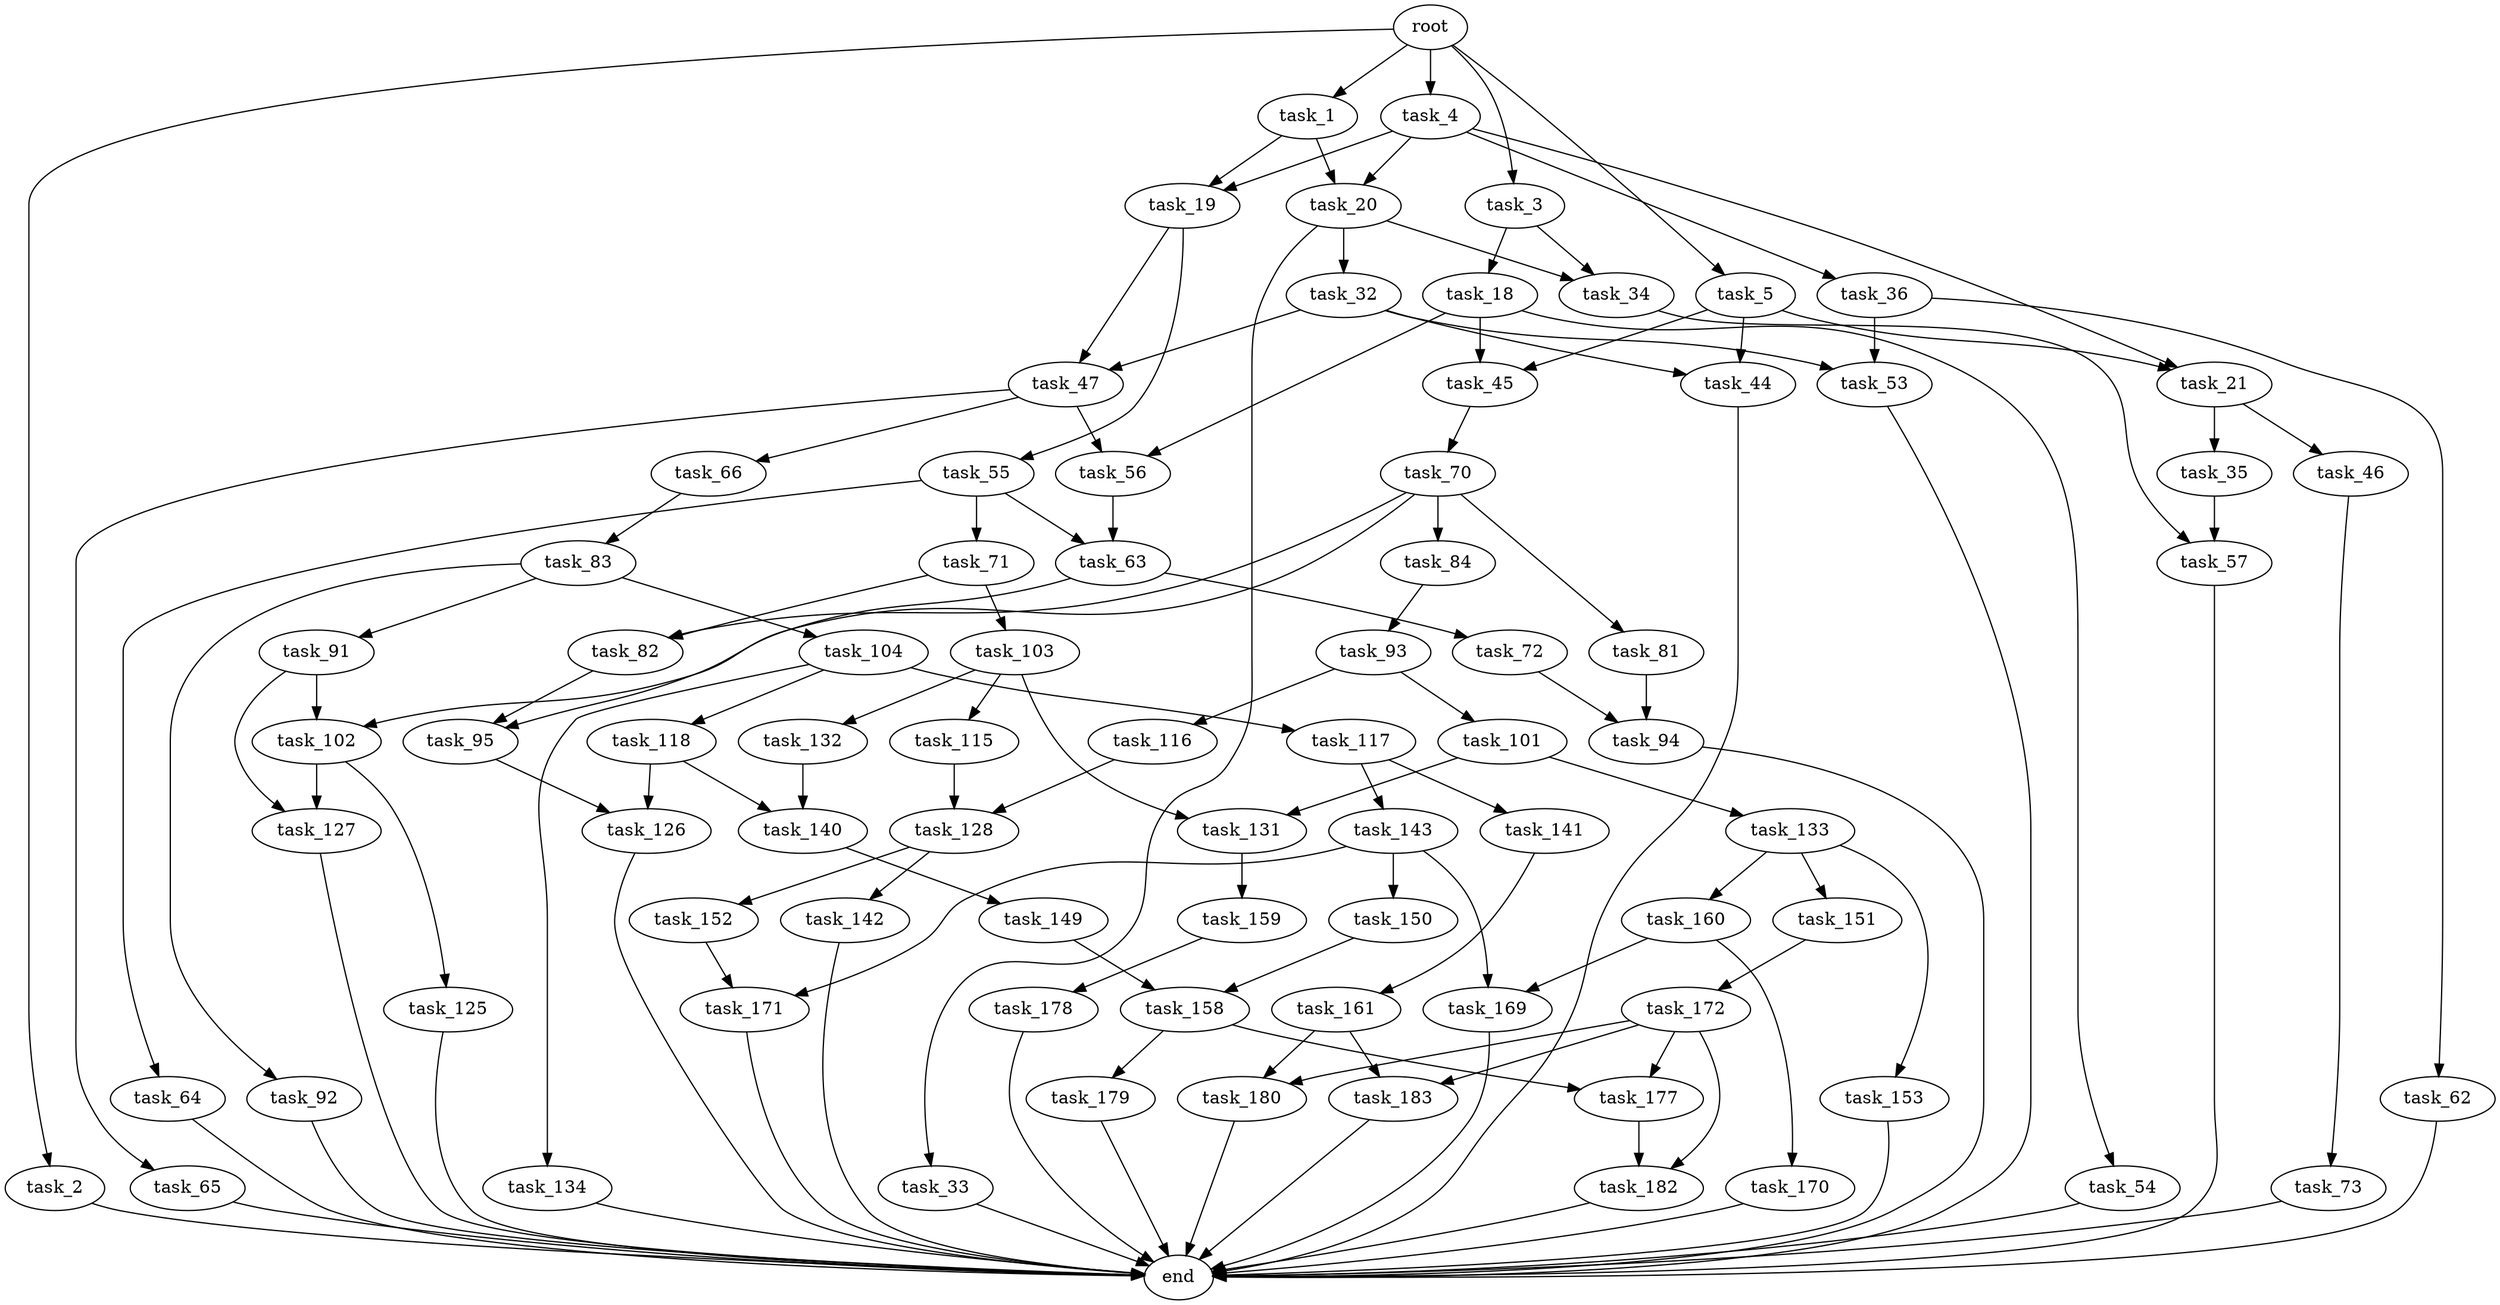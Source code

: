digraph G {
  root [size="0.000000"];
  task_1 [size="1073741824000.000000"];
  task_2 [size="2900435843.000000"];
  task_3 [size="20602878468.000000"];
  task_4 [size="1271549649979.000000"];
  task_5 [size="1655475611.000000"];
  task_18 [size="12603164128.000000"];
  task_19 [size="3882688184.000000"];
  task_20 [size="15150534460.000000"];
  task_21 [size="134217728000.000000"];
  task_32 [size="43326733183.000000"];
  task_33 [size="32522028516.000000"];
  task_34 [size="159853959586.000000"];
  task_35 [size="231928233984.000000"];
  task_36 [size="20682618595.000000"];
  task_44 [size="29249076839.000000"];
  task_45 [size="68719476736.000000"];
  task_46 [size="301654791835.000000"];
  task_47 [size="8589934592.000000"];
  task_53 [size="435334410164.000000"];
  task_54 [size="8589934592.000000"];
  task_55 [size="39056160496.000000"];
  task_56 [size="782757789696.000000"];
  task_57 [size="26382144252.000000"];
  task_62 [size="251438282200.000000"];
  task_63 [size="231928233984.000000"];
  task_64 [size="28991029248.000000"];
  task_65 [size="29042501014.000000"];
  task_66 [size="49262547497.000000"];
  task_70 [size="2043969247.000000"];
  task_71 [size="138863788262.000000"];
  task_72 [size="1073741824000.000000"];
  task_73 [size="95632437313.000000"];
  task_81 [size="312824380057.000000"];
  task_82 [size="718970537.000000"];
  task_83 [size="549755813888.000000"];
  task_84 [size="19327684456.000000"];
  task_91 [size="231928233984.000000"];
  task_92 [size="3207724979.000000"];
  task_93 [size="37386569058.000000"];
  task_94 [size="19681246768.000000"];
  task_95 [size="46907124191.000000"];
  task_101 [size="8988958891.000000"];
  task_102 [size="298205810351.000000"];
  task_103 [size="782757789696.000000"];
  task_104 [size="134217728000.000000"];
  task_115 [size="19305103000.000000"];
  task_116 [size="12039792983.000000"];
  task_117 [size="231928233984.000000"];
  task_118 [size="5850865810.000000"];
  task_125 [size="231928233984.000000"];
  task_126 [size="549755813888.000000"];
  task_127 [size="115813706104.000000"];
  task_128 [size="21822897701.000000"];
  task_131 [size="28991029248.000000"];
  task_132 [size="1073741824000.000000"];
  task_133 [size="1185878705.000000"];
  task_134 [size="8589934592.000000"];
  task_140 [size="815956642436.000000"];
  task_141 [size="360114649682.000000"];
  task_142 [size="891072196860.000000"];
  task_143 [size="20129061137.000000"];
  task_149 [size="123349880688.000000"];
  task_150 [size="659507580903.000000"];
  task_151 [size="368293445632.000000"];
  task_152 [size="30780220581.000000"];
  task_153 [size="1931289293.000000"];
  task_158 [size="782757789696.000000"];
  task_159 [size="7185974074.000000"];
  task_160 [size="9500093510.000000"];
  task_161 [size="59230901711.000000"];
  task_169 [size="1246897778.000000"];
  task_170 [size="4333489566.000000"];
  task_171 [size="368293445632.000000"];
  task_172 [size="2063819016.000000"];
  task_177 [size="251971323915.000000"];
  task_178 [size="8589934592.000000"];
  task_179 [size="28991029248.000000"];
  task_180 [size="9292529158.000000"];
  task_182 [size="905334400.000000"];
  task_183 [size="43084343503.000000"];
  end [size="0.000000"];

  root -> task_1 [size="1.000000"];
  root -> task_2 [size="1.000000"];
  root -> task_3 [size="1.000000"];
  root -> task_4 [size="1.000000"];
  root -> task_5 [size="1.000000"];
  task_1 -> task_19 [size="838860800.000000"];
  task_1 -> task_20 [size="838860800.000000"];
  task_2 -> end [size="1.000000"];
  task_3 -> task_18 [size="536870912.000000"];
  task_3 -> task_34 [size="536870912.000000"];
  task_4 -> task_19 [size="838860800.000000"];
  task_4 -> task_20 [size="838860800.000000"];
  task_4 -> task_21 [size="838860800.000000"];
  task_4 -> task_36 [size="838860800.000000"];
  task_5 -> task_21 [size="134217728.000000"];
  task_5 -> task_44 [size="134217728.000000"];
  task_5 -> task_45 [size="134217728.000000"];
  task_18 -> task_45 [size="209715200.000000"];
  task_18 -> task_54 [size="209715200.000000"];
  task_18 -> task_56 [size="209715200.000000"];
  task_19 -> task_47 [size="301989888.000000"];
  task_19 -> task_55 [size="301989888.000000"];
  task_20 -> task_32 [size="536870912.000000"];
  task_20 -> task_33 [size="536870912.000000"];
  task_20 -> task_34 [size="536870912.000000"];
  task_21 -> task_35 [size="209715200.000000"];
  task_21 -> task_46 [size="209715200.000000"];
  task_32 -> task_44 [size="33554432.000000"];
  task_32 -> task_47 [size="33554432.000000"];
  task_32 -> task_53 [size="33554432.000000"];
  task_33 -> end [size="1.000000"];
  task_34 -> task_57 [size="411041792.000000"];
  task_35 -> task_57 [size="301989888.000000"];
  task_36 -> task_53 [size="536870912.000000"];
  task_36 -> task_62 [size="536870912.000000"];
  task_44 -> end [size="1.000000"];
  task_45 -> task_70 [size="134217728.000000"];
  task_46 -> task_73 [size="209715200.000000"];
  task_47 -> task_56 [size="33554432.000000"];
  task_47 -> task_65 [size="33554432.000000"];
  task_47 -> task_66 [size="33554432.000000"];
  task_53 -> end [size="1.000000"];
  task_54 -> end [size="1.000000"];
  task_55 -> task_63 [size="33554432.000000"];
  task_55 -> task_64 [size="33554432.000000"];
  task_55 -> task_71 [size="33554432.000000"];
  task_56 -> task_63 [size="679477248.000000"];
  task_57 -> end [size="1.000000"];
  task_62 -> end [size="1.000000"];
  task_63 -> task_72 [size="301989888.000000"];
  task_63 -> task_95 [size="301989888.000000"];
  task_64 -> end [size="1.000000"];
  task_65 -> end [size="1.000000"];
  task_66 -> task_83 [size="134217728.000000"];
  task_70 -> task_81 [size="33554432.000000"];
  task_70 -> task_82 [size="33554432.000000"];
  task_70 -> task_84 [size="33554432.000000"];
  task_70 -> task_102 [size="33554432.000000"];
  task_71 -> task_82 [size="134217728.000000"];
  task_71 -> task_103 [size="134217728.000000"];
  task_72 -> task_94 [size="838860800.000000"];
  task_73 -> end [size="1.000000"];
  task_81 -> task_94 [size="301989888.000000"];
  task_82 -> task_95 [size="33554432.000000"];
  task_83 -> task_91 [size="536870912.000000"];
  task_83 -> task_92 [size="536870912.000000"];
  task_83 -> task_104 [size="536870912.000000"];
  task_84 -> task_93 [size="536870912.000000"];
  task_91 -> task_102 [size="301989888.000000"];
  task_91 -> task_127 [size="301989888.000000"];
  task_92 -> end [size="1.000000"];
  task_93 -> task_101 [size="33554432.000000"];
  task_93 -> task_116 [size="33554432.000000"];
  task_94 -> end [size="1.000000"];
  task_95 -> task_126 [size="838860800.000000"];
  task_101 -> task_131 [size="301989888.000000"];
  task_101 -> task_133 [size="301989888.000000"];
  task_102 -> task_125 [size="679477248.000000"];
  task_102 -> task_127 [size="679477248.000000"];
  task_103 -> task_115 [size="679477248.000000"];
  task_103 -> task_131 [size="679477248.000000"];
  task_103 -> task_132 [size="679477248.000000"];
  task_104 -> task_117 [size="209715200.000000"];
  task_104 -> task_118 [size="209715200.000000"];
  task_104 -> task_134 [size="209715200.000000"];
  task_115 -> task_128 [size="679477248.000000"];
  task_116 -> task_128 [size="301989888.000000"];
  task_117 -> task_141 [size="301989888.000000"];
  task_117 -> task_143 [size="301989888.000000"];
  task_118 -> task_126 [size="536870912.000000"];
  task_118 -> task_140 [size="536870912.000000"];
  task_125 -> end [size="1.000000"];
  task_126 -> end [size="1.000000"];
  task_127 -> end [size="1.000000"];
  task_128 -> task_142 [size="75497472.000000"];
  task_128 -> task_152 [size="75497472.000000"];
  task_131 -> task_159 [size="75497472.000000"];
  task_132 -> task_140 [size="838860800.000000"];
  task_133 -> task_151 [size="75497472.000000"];
  task_133 -> task_153 [size="75497472.000000"];
  task_133 -> task_160 [size="75497472.000000"];
  task_134 -> end [size="1.000000"];
  task_140 -> task_149 [size="679477248.000000"];
  task_141 -> task_161 [size="301989888.000000"];
  task_142 -> end [size="1.000000"];
  task_143 -> task_150 [size="679477248.000000"];
  task_143 -> task_169 [size="679477248.000000"];
  task_143 -> task_171 [size="679477248.000000"];
  task_149 -> task_158 [size="301989888.000000"];
  task_150 -> task_158 [size="679477248.000000"];
  task_151 -> task_172 [size="411041792.000000"];
  task_152 -> task_171 [size="838860800.000000"];
  task_153 -> end [size="1.000000"];
  task_158 -> task_177 [size="679477248.000000"];
  task_158 -> task_179 [size="679477248.000000"];
  task_159 -> task_178 [size="838860800.000000"];
  task_160 -> task_169 [size="33554432.000000"];
  task_160 -> task_170 [size="33554432.000000"];
  task_161 -> task_180 [size="75497472.000000"];
  task_161 -> task_183 [size="75497472.000000"];
  task_169 -> end [size="1.000000"];
  task_170 -> end [size="1.000000"];
  task_171 -> end [size="1.000000"];
  task_172 -> task_177 [size="75497472.000000"];
  task_172 -> task_180 [size="75497472.000000"];
  task_172 -> task_182 [size="75497472.000000"];
  task_172 -> task_183 [size="75497472.000000"];
  task_177 -> task_182 [size="411041792.000000"];
  task_178 -> end [size="1.000000"];
  task_179 -> end [size="1.000000"];
  task_180 -> end [size="1.000000"];
  task_182 -> end [size="1.000000"];
  task_183 -> end [size="1.000000"];
}
